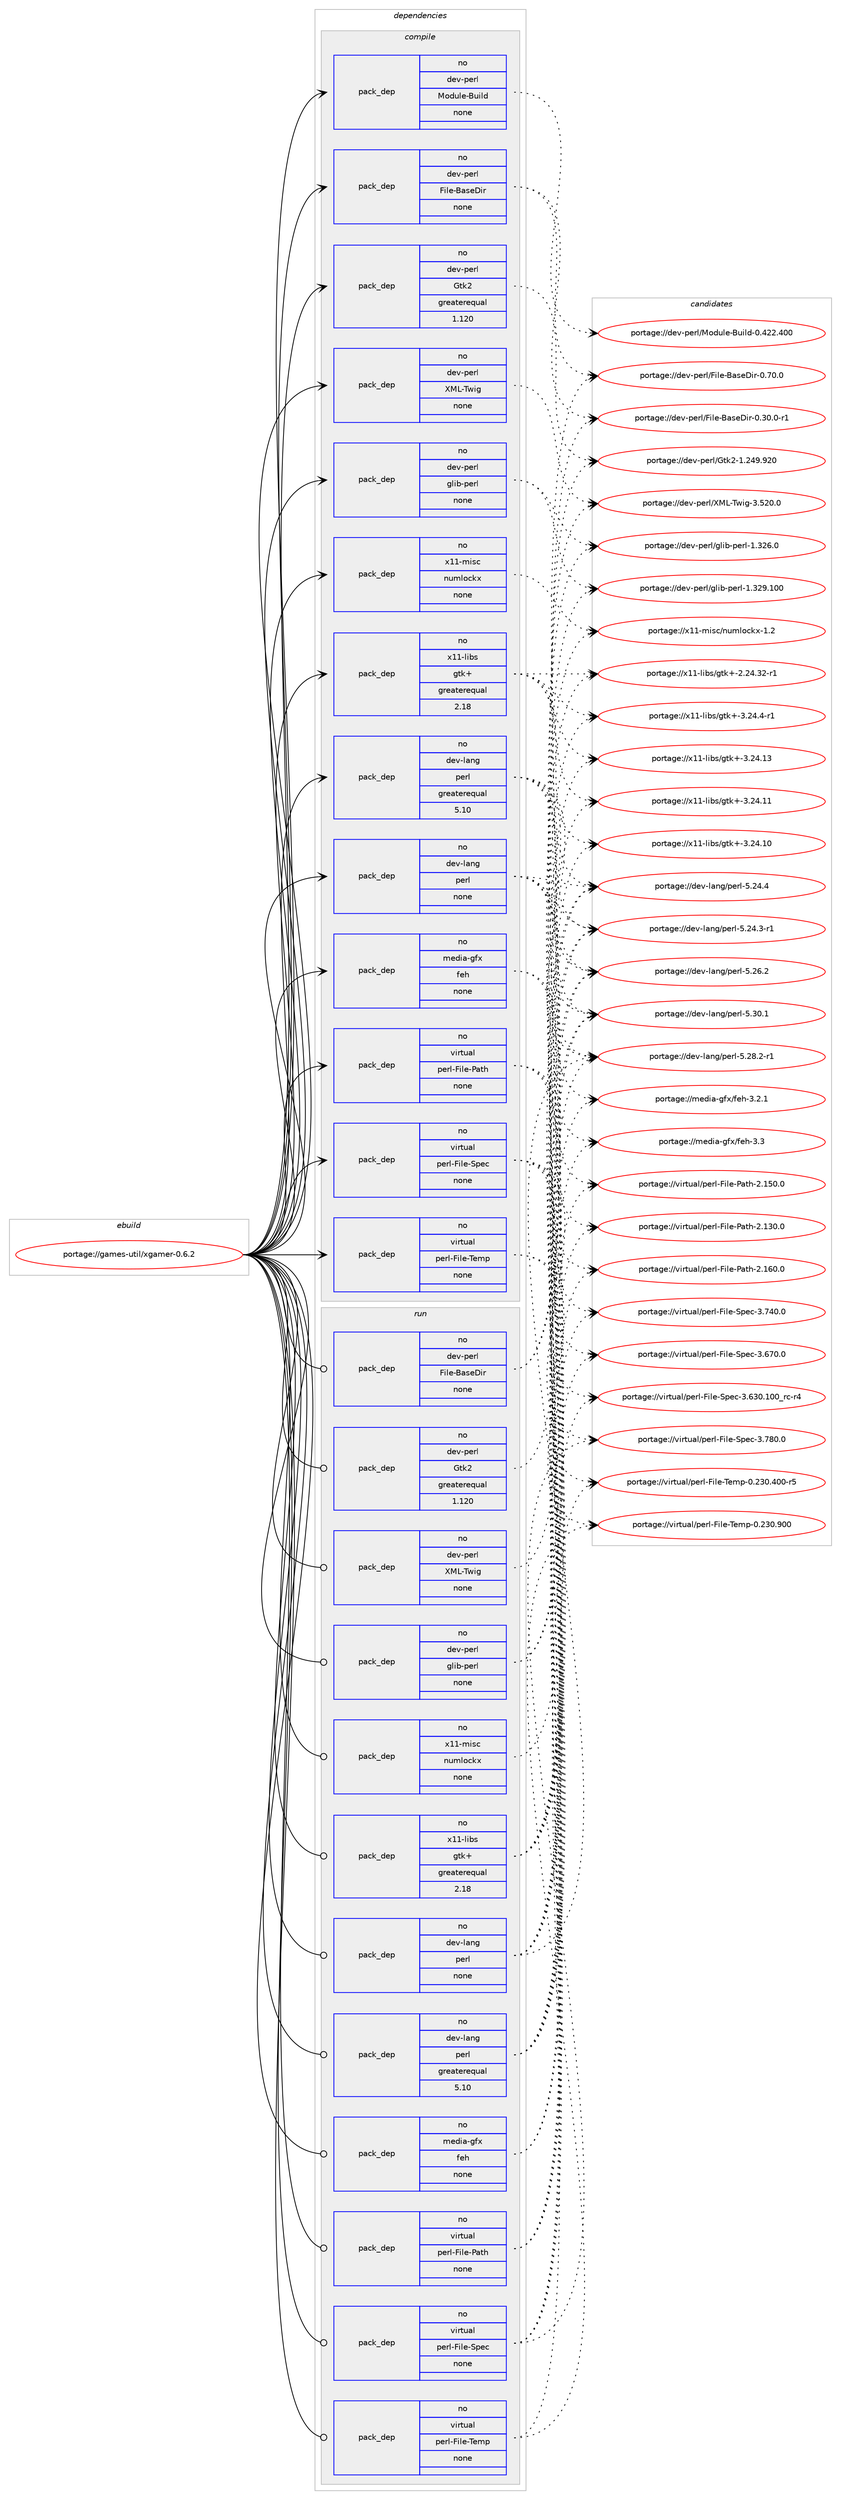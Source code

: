 digraph prolog {

# *************
# Graph options
# *************

newrank=true;
concentrate=true;
compound=true;
graph [rankdir=LR,fontname=Helvetica,fontsize=10,ranksep=1.5];#, ranksep=2.5, nodesep=0.2];
edge  [arrowhead=vee];
node  [fontname=Helvetica,fontsize=10];

# **********
# The ebuild
# **********

subgraph cluster_leftcol {
color=gray;
rank=same;
label=<<i>ebuild</i>>;
id [label="portage://games-util/xgamer-0.6.2", color=red, width=4, href="../games-util/xgamer-0.6.2.svg"];
}

# ****************
# The dependencies
# ****************

subgraph cluster_midcol {
color=gray;
label=<<i>dependencies</i>>;
subgraph cluster_compile {
fillcolor="#eeeeee";
style=filled;
label=<<i>compile</i>>;
subgraph pack216517 {
dependency279228 [label=<<TABLE BORDER="0" CELLBORDER="1" CELLSPACING="0" CELLPADDING="4" WIDTH="220"><TR><TD ROWSPAN="6" CELLPADDING="30">pack_dep</TD></TR><TR><TD WIDTH="110">no</TD></TR><TR><TD>dev-lang</TD></TR><TR><TD>perl</TD></TR><TR><TD>greaterequal</TD></TR><TR><TD>5.10</TD></TR></TABLE>>, shape=none, color=blue];
}
id:e -> dependency279228:w [weight=20,style="solid",arrowhead="vee"];
subgraph pack216518 {
dependency279229 [label=<<TABLE BORDER="0" CELLBORDER="1" CELLSPACING="0" CELLPADDING="4" WIDTH="220"><TR><TD ROWSPAN="6" CELLPADDING="30">pack_dep</TD></TR><TR><TD WIDTH="110">no</TD></TR><TR><TD>dev-lang</TD></TR><TR><TD>perl</TD></TR><TR><TD>none</TD></TR><TR><TD></TD></TR></TABLE>>, shape=none, color=blue];
}
id:e -> dependency279229:w [weight=20,style="solid",arrowhead="vee"];
subgraph pack216519 {
dependency279230 [label=<<TABLE BORDER="0" CELLBORDER="1" CELLSPACING="0" CELLPADDING="4" WIDTH="220"><TR><TD ROWSPAN="6" CELLPADDING="30">pack_dep</TD></TR><TR><TD WIDTH="110">no</TD></TR><TR><TD>dev-perl</TD></TR><TR><TD>File-BaseDir</TD></TR><TR><TD>none</TD></TR><TR><TD></TD></TR></TABLE>>, shape=none, color=blue];
}
id:e -> dependency279230:w [weight=20,style="solid",arrowhead="vee"];
subgraph pack216520 {
dependency279231 [label=<<TABLE BORDER="0" CELLBORDER="1" CELLSPACING="0" CELLPADDING="4" WIDTH="220"><TR><TD ROWSPAN="6" CELLPADDING="30">pack_dep</TD></TR><TR><TD WIDTH="110">no</TD></TR><TR><TD>dev-perl</TD></TR><TR><TD>Gtk2</TD></TR><TR><TD>greaterequal</TD></TR><TR><TD>1.120</TD></TR></TABLE>>, shape=none, color=blue];
}
id:e -> dependency279231:w [weight=20,style="solid",arrowhead="vee"];
subgraph pack216521 {
dependency279232 [label=<<TABLE BORDER="0" CELLBORDER="1" CELLSPACING="0" CELLPADDING="4" WIDTH="220"><TR><TD ROWSPAN="6" CELLPADDING="30">pack_dep</TD></TR><TR><TD WIDTH="110">no</TD></TR><TR><TD>dev-perl</TD></TR><TR><TD>Module-Build</TD></TR><TR><TD>none</TD></TR><TR><TD></TD></TR></TABLE>>, shape=none, color=blue];
}
id:e -> dependency279232:w [weight=20,style="solid",arrowhead="vee"];
subgraph pack216522 {
dependency279233 [label=<<TABLE BORDER="0" CELLBORDER="1" CELLSPACING="0" CELLPADDING="4" WIDTH="220"><TR><TD ROWSPAN="6" CELLPADDING="30">pack_dep</TD></TR><TR><TD WIDTH="110">no</TD></TR><TR><TD>dev-perl</TD></TR><TR><TD>XML-Twig</TD></TR><TR><TD>none</TD></TR><TR><TD></TD></TR></TABLE>>, shape=none, color=blue];
}
id:e -> dependency279233:w [weight=20,style="solid",arrowhead="vee"];
subgraph pack216523 {
dependency279234 [label=<<TABLE BORDER="0" CELLBORDER="1" CELLSPACING="0" CELLPADDING="4" WIDTH="220"><TR><TD ROWSPAN="6" CELLPADDING="30">pack_dep</TD></TR><TR><TD WIDTH="110">no</TD></TR><TR><TD>dev-perl</TD></TR><TR><TD>glib-perl</TD></TR><TR><TD>none</TD></TR><TR><TD></TD></TR></TABLE>>, shape=none, color=blue];
}
id:e -> dependency279234:w [weight=20,style="solid",arrowhead="vee"];
subgraph pack216524 {
dependency279235 [label=<<TABLE BORDER="0" CELLBORDER="1" CELLSPACING="0" CELLPADDING="4" WIDTH="220"><TR><TD ROWSPAN="6" CELLPADDING="30">pack_dep</TD></TR><TR><TD WIDTH="110">no</TD></TR><TR><TD>media-gfx</TD></TR><TR><TD>feh</TD></TR><TR><TD>none</TD></TR><TR><TD></TD></TR></TABLE>>, shape=none, color=blue];
}
id:e -> dependency279235:w [weight=20,style="solid",arrowhead="vee"];
subgraph pack216525 {
dependency279236 [label=<<TABLE BORDER="0" CELLBORDER="1" CELLSPACING="0" CELLPADDING="4" WIDTH="220"><TR><TD ROWSPAN="6" CELLPADDING="30">pack_dep</TD></TR><TR><TD WIDTH="110">no</TD></TR><TR><TD>virtual</TD></TR><TR><TD>perl-File-Path</TD></TR><TR><TD>none</TD></TR><TR><TD></TD></TR></TABLE>>, shape=none, color=blue];
}
id:e -> dependency279236:w [weight=20,style="solid",arrowhead="vee"];
subgraph pack216526 {
dependency279237 [label=<<TABLE BORDER="0" CELLBORDER="1" CELLSPACING="0" CELLPADDING="4" WIDTH="220"><TR><TD ROWSPAN="6" CELLPADDING="30">pack_dep</TD></TR><TR><TD WIDTH="110">no</TD></TR><TR><TD>virtual</TD></TR><TR><TD>perl-File-Spec</TD></TR><TR><TD>none</TD></TR><TR><TD></TD></TR></TABLE>>, shape=none, color=blue];
}
id:e -> dependency279237:w [weight=20,style="solid",arrowhead="vee"];
subgraph pack216527 {
dependency279238 [label=<<TABLE BORDER="0" CELLBORDER="1" CELLSPACING="0" CELLPADDING="4" WIDTH="220"><TR><TD ROWSPAN="6" CELLPADDING="30">pack_dep</TD></TR><TR><TD WIDTH="110">no</TD></TR><TR><TD>virtual</TD></TR><TR><TD>perl-File-Temp</TD></TR><TR><TD>none</TD></TR><TR><TD></TD></TR></TABLE>>, shape=none, color=blue];
}
id:e -> dependency279238:w [weight=20,style="solid",arrowhead="vee"];
subgraph pack216528 {
dependency279239 [label=<<TABLE BORDER="0" CELLBORDER="1" CELLSPACING="0" CELLPADDING="4" WIDTH="220"><TR><TD ROWSPAN="6" CELLPADDING="30">pack_dep</TD></TR><TR><TD WIDTH="110">no</TD></TR><TR><TD>x11-libs</TD></TR><TR><TD>gtk+</TD></TR><TR><TD>greaterequal</TD></TR><TR><TD>2.18</TD></TR></TABLE>>, shape=none, color=blue];
}
id:e -> dependency279239:w [weight=20,style="solid",arrowhead="vee"];
subgraph pack216529 {
dependency279240 [label=<<TABLE BORDER="0" CELLBORDER="1" CELLSPACING="0" CELLPADDING="4" WIDTH="220"><TR><TD ROWSPAN="6" CELLPADDING="30">pack_dep</TD></TR><TR><TD WIDTH="110">no</TD></TR><TR><TD>x11-misc</TD></TR><TR><TD>numlockx</TD></TR><TR><TD>none</TD></TR><TR><TD></TD></TR></TABLE>>, shape=none, color=blue];
}
id:e -> dependency279240:w [weight=20,style="solid",arrowhead="vee"];
}
subgraph cluster_compileandrun {
fillcolor="#eeeeee";
style=filled;
label=<<i>compile and run</i>>;
}
subgraph cluster_run {
fillcolor="#eeeeee";
style=filled;
label=<<i>run</i>>;
subgraph pack216530 {
dependency279241 [label=<<TABLE BORDER="0" CELLBORDER="1" CELLSPACING="0" CELLPADDING="4" WIDTH="220"><TR><TD ROWSPAN="6" CELLPADDING="30">pack_dep</TD></TR><TR><TD WIDTH="110">no</TD></TR><TR><TD>dev-lang</TD></TR><TR><TD>perl</TD></TR><TR><TD>greaterequal</TD></TR><TR><TD>5.10</TD></TR></TABLE>>, shape=none, color=blue];
}
id:e -> dependency279241:w [weight=20,style="solid",arrowhead="odot"];
subgraph pack216531 {
dependency279242 [label=<<TABLE BORDER="0" CELLBORDER="1" CELLSPACING="0" CELLPADDING="4" WIDTH="220"><TR><TD ROWSPAN="6" CELLPADDING="30">pack_dep</TD></TR><TR><TD WIDTH="110">no</TD></TR><TR><TD>dev-lang</TD></TR><TR><TD>perl</TD></TR><TR><TD>none</TD></TR><TR><TD></TD></TR></TABLE>>, shape=none, color=blue];
}
id:e -> dependency279242:w [weight=20,style="solid",arrowhead="odot"];
subgraph pack216532 {
dependency279243 [label=<<TABLE BORDER="0" CELLBORDER="1" CELLSPACING="0" CELLPADDING="4" WIDTH="220"><TR><TD ROWSPAN="6" CELLPADDING="30">pack_dep</TD></TR><TR><TD WIDTH="110">no</TD></TR><TR><TD>dev-perl</TD></TR><TR><TD>File-BaseDir</TD></TR><TR><TD>none</TD></TR><TR><TD></TD></TR></TABLE>>, shape=none, color=blue];
}
id:e -> dependency279243:w [weight=20,style="solid",arrowhead="odot"];
subgraph pack216533 {
dependency279244 [label=<<TABLE BORDER="0" CELLBORDER="1" CELLSPACING="0" CELLPADDING="4" WIDTH="220"><TR><TD ROWSPAN="6" CELLPADDING="30">pack_dep</TD></TR><TR><TD WIDTH="110">no</TD></TR><TR><TD>dev-perl</TD></TR><TR><TD>Gtk2</TD></TR><TR><TD>greaterequal</TD></TR><TR><TD>1.120</TD></TR></TABLE>>, shape=none, color=blue];
}
id:e -> dependency279244:w [weight=20,style="solid",arrowhead="odot"];
subgraph pack216534 {
dependency279245 [label=<<TABLE BORDER="0" CELLBORDER="1" CELLSPACING="0" CELLPADDING="4" WIDTH="220"><TR><TD ROWSPAN="6" CELLPADDING="30">pack_dep</TD></TR><TR><TD WIDTH="110">no</TD></TR><TR><TD>dev-perl</TD></TR><TR><TD>XML-Twig</TD></TR><TR><TD>none</TD></TR><TR><TD></TD></TR></TABLE>>, shape=none, color=blue];
}
id:e -> dependency279245:w [weight=20,style="solid",arrowhead="odot"];
subgraph pack216535 {
dependency279246 [label=<<TABLE BORDER="0" CELLBORDER="1" CELLSPACING="0" CELLPADDING="4" WIDTH="220"><TR><TD ROWSPAN="6" CELLPADDING="30">pack_dep</TD></TR><TR><TD WIDTH="110">no</TD></TR><TR><TD>dev-perl</TD></TR><TR><TD>glib-perl</TD></TR><TR><TD>none</TD></TR><TR><TD></TD></TR></TABLE>>, shape=none, color=blue];
}
id:e -> dependency279246:w [weight=20,style="solid",arrowhead="odot"];
subgraph pack216536 {
dependency279247 [label=<<TABLE BORDER="0" CELLBORDER="1" CELLSPACING="0" CELLPADDING="4" WIDTH="220"><TR><TD ROWSPAN="6" CELLPADDING="30">pack_dep</TD></TR><TR><TD WIDTH="110">no</TD></TR><TR><TD>media-gfx</TD></TR><TR><TD>feh</TD></TR><TR><TD>none</TD></TR><TR><TD></TD></TR></TABLE>>, shape=none, color=blue];
}
id:e -> dependency279247:w [weight=20,style="solid",arrowhead="odot"];
subgraph pack216537 {
dependency279248 [label=<<TABLE BORDER="0" CELLBORDER="1" CELLSPACING="0" CELLPADDING="4" WIDTH="220"><TR><TD ROWSPAN="6" CELLPADDING="30">pack_dep</TD></TR><TR><TD WIDTH="110">no</TD></TR><TR><TD>virtual</TD></TR><TR><TD>perl-File-Path</TD></TR><TR><TD>none</TD></TR><TR><TD></TD></TR></TABLE>>, shape=none, color=blue];
}
id:e -> dependency279248:w [weight=20,style="solid",arrowhead="odot"];
subgraph pack216538 {
dependency279249 [label=<<TABLE BORDER="0" CELLBORDER="1" CELLSPACING="0" CELLPADDING="4" WIDTH="220"><TR><TD ROWSPAN="6" CELLPADDING="30">pack_dep</TD></TR><TR><TD WIDTH="110">no</TD></TR><TR><TD>virtual</TD></TR><TR><TD>perl-File-Spec</TD></TR><TR><TD>none</TD></TR><TR><TD></TD></TR></TABLE>>, shape=none, color=blue];
}
id:e -> dependency279249:w [weight=20,style="solid",arrowhead="odot"];
subgraph pack216539 {
dependency279250 [label=<<TABLE BORDER="0" CELLBORDER="1" CELLSPACING="0" CELLPADDING="4" WIDTH="220"><TR><TD ROWSPAN="6" CELLPADDING="30">pack_dep</TD></TR><TR><TD WIDTH="110">no</TD></TR><TR><TD>virtual</TD></TR><TR><TD>perl-File-Temp</TD></TR><TR><TD>none</TD></TR><TR><TD></TD></TR></TABLE>>, shape=none, color=blue];
}
id:e -> dependency279250:w [weight=20,style="solid",arrowhead="odot"];
subgraph pack216540 {
dependency279251 [label=<<TABLE BORDER="0" CELLBORDER="1" CELLSPACING="0" CELLPADDING="4" WIDTH="220"><TR><TD ROWSPAN="6" CELLPADDING="30">pack_dep</TD></TR><TR><TD WIDTH="110">no</TD></TR><TR><TD>x11-libs</TD></TR><TR><TD>gtk+</TD></TR><TR><TD>greaterequal</TD></TR><TR><TD>2.18</TD></TR></TABLE>>, shape=none, color=blue];
}
id:e -> dependency279251:w [weight=20,style="solid",arrowhead="odot"];
subgraph pack216541 {
dependency279252 [label=<<TABLE BORDER="0" CELLBORDER="1" CELLSPACING="0" CELLPADDING="4" WIDTH="220"><TR><TD ROWSPAN="6" CELLPADDING="30">pack_dep</TD></TR><TR><TD WIDTH="110">no</TD></TR><TR><TD>x11-misc</TD></TR><TR><TD>numlockx</TD></TR><TR><TD>none</TD></TR><TR><TD></TD></TR></TABLE>>, shape=none, color=blue];
}
id:e -> dependency279252:w [weight=20,style="solid",arrowhead="odot"];
}
}

# **************
# The candidates
# **************

subgraph cluster_choices {
rank=same;
color=gray;
label=<<i>candidates</i>>;

subgraph choice216517 {
color=black;
nodesep=1;
choice10010111845108971101034711210111410845534651484649 [label="portage://dev-lang/perl-5.30.1", color=red, width=4,href="../dev-lang/perl-5.30.1.svg"];
choice100101118451089711010347112101114108455346505646504511449 [label="portage://dev-lang/perl-5.28.2-r1", color=red, width=4,href="../dev-lang/perl-5.28.2-r1.svg"];
choice10010111845108971101034711210111410845534650544650 [label="portage://dev-lang/perl-5.26.2", color=red, width=4,href="../dev-lang/perl-5.26.2.svg"];
choice10010111845108971101034711210111410845534650524652 [label="portage://dev-lang/perl-5.24.4", color=red, width=4,href="../dev-lang/perl-5.24.4.svg"];
choice100101118451089711010347112101114108455346505246514511449 [label="portage://dev-lang/perl-5.24.3-r1", color=red, width=4,href="../dev-lang/perl-5.24.3-r1.svg"];
dependency279228:e -> choice10010111845108971101034711210111410845534651484649:w [style=dotted,weight="100"];
dependency279228:e -> choice100101118451089711010347112101114108455346505646504511449:w [style=dotted,weight="100"];
dependency279228:e -> choice10010111845108971101034711210111410845534650544650:w [style=dotted,weight="100"];
dependency279228:e -> choice10010111845108971101034711210111410845534650524652:w [style=dotted,weight="100"];
dependency279228:e -> choice100101118451089711010347112101114108455346505246514511449:w [style=dotted,weight="100"];
}
subgraph choice216518 {
color=black;
nodesep=1;
choice10010111845108971101034711210111410845534651484649 [label="portage://dev-lang/perl-5.30.1", color=red, width=4,href="../dev-lang/perl-5.30.1.svg"];
choice100101118451089711010347112101114108455346505646504511449 [label="portage://dev-lang/perl-5.28.2-r1", color=red, width=4,href="../dev-lang/perl-5.28.2-r1.svg"];
choice10010111845108971101034711210111410845534650544650 [label="portage://dev-lang/perl-5.26.2", color=red, width=4,href="../dev-lang/perl-5.26.2.svg"];
choice10010111845108971101034711210111410845534650524652 [label="portage://dev-lang/perl-5.24.4", color=red, width=4,href="../dev-lang/perl-5.24.4.svg"];
choice100101118451089711010347112101114108455346505246514511449 [label="portage://dev-lang/perl-5.24.3-r1", color=red, width=4,href="../dev-lang/perl-5.24.3-r1.svg"];
dependency279229:e -> choice10010111845108971101034711210111410845534651484649:w [style=dotted,weight="100"];
dependency279229:e -> choice100101118451089711010347112101114108455346505646504511449:w [style=dotted,weight="100"];
dependency279229:e -> choice10010111845108971101034711210111410845534650544650:w [style=dotted,weight="100"];
dependency279229:e -> choice10010111845108971101034711210111410845534650524652:w [style=dotted,weight="100"];
dependency279229:e -> choice100101118451089711010347112101114108455346505246514511449:w [style=dotted,weight="100"];
}
subgraph choice216519 {
color=black;
nodesep=1;
choice1001011184511210111410847701051081014566971151016810511445484655484648 [label="portage://dev-perl/File-BaseDir-0.70.0", color=red, width=4,href="../dev-perl/File-BaseDir-0.70.0.svg"];
choice10010111845112101114108477010510810145669711510168105114454846514846484511449 [label="portage://dev-perl/File-BaseDir-0.30.0-r1", color=red, width=4,href="../dev-perl/File-BaseDir-0.30.0-r1.svg"];
dependency279230:e -> choice1001011184511210111410847701051081014566971151016810511445484655484648:w [style=dotted,weight="100"];
dependency279230:e -> choice10010111845112101114108477010510810145669711510168105114454846514846484511449:w [style=dotted,weight="100"];
}
subgraph choice216520 {
color=black;
nodesep=1;
choice1001011184511210111410847711161075045494650525746575048 [label="portage://dev-perl/Gtk2-1.249.920", color=red, width=4,href="../dev-perl/Gtk2-1.249.920.svg"];
dependency279231:e -> choice1001011184511210111410847711161075045494650525746575048:w [style=dotted,weight="100"];
}
subgraph choice216521 {
color=black;
nodesep=1;
choice100101118451121011141084777111100117108101456611710510810045484652505046524848 [label="portage://dev-perl/Module-Build-0.422.400", color=red, width=4,href="../dev-perl/Module-Build-0.422.400.svg"];
dependency279232:e -> choice100101118451121011141084777111100117108101456611710510810045484652505046524848:w [style=dotted,weight="100"];
}
subgraph choice216522 {
color=black;
nodesep=1;
choice100101118451121011141084788777645841191051034551465350484648 [label="portage://dev-perl/XML-Twig-3.520.0", color=red, width=4,href="../dev-perl/XML-Twig-3.520.0.svg"];
dependency279233:e -> choice100101118451121011141084788777645841191051034551465350484648:w [style=dotted,weight="100"];
}
subgraph choice216523 {
color=black;
nodesep=1;
choice1001011184511210111410847103108105984511210111410845494651505746494848 [label="portage://dev-perl/glib-perl-1.329.100", color=red, width=4,href="../dev-perl/glib-perl-1.329.100.svg"];
choice100101118451121011141084710310810598451121011141084549465150544648 [label="portage://dev-perl/glib-perl-1.326.0", color=red, width=4,href="../dev-perl/glib-perl-1.326.0.svg"];
dependency279234:e -> choice1001011184511210111410847103108105984511210111410845494651505746494848:w [style=dotted,weight="100"];
dependency279234:e -> choice100101118451121011141084710310810598451121011141084549465150544648:w [style=dotted,weight="100"];
}
subgraph choice216524 {
color=black;
nodesep=1;
choice10910110010597451031021204710210110445514651 [label="portage://media-gfx/feh-3.3", color=red, width=4,href="../media-gfx/feh-3.3.svg"];
choice109101100105974510310212047102101104455146504649 [label="portage://media-gfx/feh-3.2.1", color=red, width=4,href="../media-gfx/feh-3.2.1.svg"];
dependency279235:e -> choice10910110010597451031021204710210110445514651:w [style=dotted,weight="100"];
dependency279235:e -> choice109101100105974510310212047102101104455146504649:w [style=dotted,weight="100"];
}
subgraph choice216525 {
color=black;
nodesep=1;
choice118105114116117971084711210111410845701051081014580971161044550464954484648 [label="portage://virtual/perl-File-Path-2.160.0", color=red, width=4,href="../virtual/perl-File-Path-2.160.0.svg"];
choice118105114116117971084711210111410845701051081014580971161044550464953484648 [label="portage://virtual/perl-File-Path-2.150.0", color=red, width=4,href="../virtual/perl-File-Path-2.150.0.svg"];
choice118105114116117971084711210111410845701051081014580971161044550464951484648 [label="portage://virtual/perl-File-Path-2.130.0", color=red, width=4,href="../virtual/perl-File-Path-2.130.0.svg"];
dependency279236:e -> choice118105114116117971084711210111410845701051081014580971161044550464954484648:w [style=dotted,weight="100"];
dependency279236:e -> choice118105114116117971084711210111410845701051081014580971161044550464953484648:w [style=dotted,weight="100"];
dependency279236:e -> choice118105114116117971084711210111410845701051081014580971161044550464951484648:w [style=dotted,weight="100"];
}
subgraph choice216526 {
color=black;
nodesep=1;
choice118105114116117971084711210111410845701051081014583112101994551465556484648 [label="portage://virtual/perl-File-Spec-3.780.0", color=red, width=4,href="../virtual/perl-File-Spec-3.780.0.svg"];
choice118105114116117971084711210111410845701051081014583112101994551465552484648 [label="portage://virtual/perl-File-Spec-3.740.0", color=red, width=4,href="../virtual/perl-File-Spec-3.740.0.svg"];
choice118105114116117971084711210111410845701051081014583112101994551465455484648 [label="portage://virtual/perl-File-Spec-3.670.0", color=red, width=4,href="../virtual/perl-File-Spec-3.670.0.svg"];
choice118105114116117971084711210111410845701051081014583112101994551465451484649484895114994511452 [label="portage://virtual/perl-File-Spec-3.630.100_rc-r4", color=red, width=4,href="../virtual/perl-File-Spec-3.630.100_rc-r4.svg"];
dependency279237:e -> choice118105114116117971084711210111410845701051081014583112101994551465556484648:w [style=dotted,weight="100"];
dependency279237:e -> choice118105114116117971084711210111410845701051081014583112101994551465552484648:w [style=dotted,weight="100"];
dependency279237:e -> choice118105114116117971084711210111410845701051081014583112101994551465455484648:w [style=dotted,weight="100"];
dependency279237:e -> choice118105114116117971084711210111410845701051081014583112101994551465451484649484895114994511452:w [style=dotted,weight="100"];
}
subgraph choice216527 {
color=black;
nodesep=1;
choice11810511411611797108471121011141084570105108101458410110911245484650514846574848 [label="portage://virtual/perl-File-Temp-0.230.900", color=red, width=4,href="../virtual/perl-File-Temp-0.230.900.svg"];
choice118105114116117971084711210111410845701051081014584101109112454846505148465248484511453 [label="portage://virtual/perl-File-Temp-0.230.400-r5", color=red, width=4,href="../virtual/perl-File-Temp-0.230.400-r5.svg"];
dependency279238:e -> choice11810511411611797108471121011141084570105108101458410110911245484650514846574848:w [style=dotted,weight="100"];
dependency279238:e -> choice118105114116117971084711210111410845701051081014584101109112454846505148465248484511453:w [style=dotted,weight="100"];
}
subgraph choice216528 {
color=black;
nodesep=1;
choice120494945108105981154710311610743455146505246524511449 [label="portage://x11-libs/gtk+-3.24.4-r1", color=red, width=4,href="../x11-libs/gtk+-3.24.4-r1.svg"];
choice1204949451081059811547103116107434551465052464951 [label="portage://x11-libs/gtk+-3.24.13", color=red, width=4,href="../x11-libs/gtk+-3.24.13.svg"];
choice1204949451081059811547103116107434551465052464949 [label="portage://x11-libs/gtk+-3.24.11", color=red, width=4,href="../x11-libs/gtk+-3.24.11.svg"];
choice1204949451081059811547103116107434551465052464948 [label="portage://x11-libs/gtk+-3.24.10", color=red, width=4,href="../x11-libs/gtk+-3.24.10.svg"];
choice12049494510810598115471031161074345504650524651504511449 [label="portage://x11-libs/gtk+-2.24.32-r1", color=red, width=4,href="../x11-libs/gtk+-2.24.32-r1.svg"];
dependency279239:e -> choice120494945108105981154710311610743455146505246524511449:w [style=dotted,weight="100"];
dependency279239:e -> choice1204949451081059811547103116107434551465052464951:w [style=dotted,weight="100"];
dependency279239:e -> choice1204949451081059811547103116107434551465052464949:w [style=dotted,weight="100"];
dependency279239:e -> choice1204949451081059811547103116107434551465052464948:w [style=dotted,weight="100"];
dependency279239:e -> choice12049494510810598115471031161074345504650524651504511449:w [style=dotted,weight="100"];
}
subgraph choice216529 {
color=black;
nodesep=1;
choice12049494510910511599471101171091081119910712045494650 [label="portage://x11-misc/numlockx-1.2", color=red, width=4,href="../x11-misc/numlockx-1.2.svg"];
dependency279240:e -> choice12049494510910511599471101171091081119910712045494650:w [style=dotted,weight="100"];
}
subgraph choice216530 {
color=black;
nodesep=1;
choice10010111845108971101034711210111410845534651484649 [label="portage://dev-lang/perl-5.30.1", color=red, width=4,href="../dev-lang/perl-5.30.1.svg"];
choice100101118451089711010347112101114108455346505646504511449 [label="portage://dev-lang/perl-5.28.2-r1", color=red, width=4,href="../dev-lang/perl-5.28.2-r1.svg"];
choice10010111845108971101034711210111410845534650544650 [label="portage://dev-lang/perl-5.26.2", color=red, width=4,href="../dev-lang/perl-5.26.2.svg"];
choice10010111845108971101034711210111410845534650524652 [label="portage://dev-lang/perl-5.24.4", color=red, width=4,href="../dev-lang/perl-5.24.4.svg"];
choice100101118451089711010347112101114108455346505246514511449 [label="portage://dev-lang/perl-5.24.3-r1", color=red, width=4,href="../dev-lang/perl-5.24.3-r1.svg"];
dependency279241:e -> choice10010111845108971101034711210111410845534651484649:w [style=dotted,weight="100"];
dependency279241:e -> choice100101118451089711010347112101114108455346505646504511449:w [style=dotted,weight="100"];
dependency279241:e -> choice10010111845108971101034711210111410845534650544650:w [style=dotted,weight="100"];
dependency279241:e -> choice10010111845108971101034711210111410845534650524652:w [style=dotted,weight="100"];
dependency279241:e -> choice100101118451089711010347112101114108455346505246514511449:w [style=dotted,weight="100"];
}
subgraph choice216531 {
color=black;
nodesep=1;
choice10010111845108971101034711210111410845534651484649 [label="portage://dev-lang/perl-5.30.1", color=red, width=4,href="../dev-lang/perl-5.30.1.svg"];
choice100101118451089711010347112101114108455346505646504511449 [label="portage://dev-lang/perl-5.28.2-r1", color=red, width=4,href="../dev-lang/perl-5.28.2-r1.svg"];
choice10010111845108971101034711210111410845534650544650 [label="portage://dev-lang/perl-5.26.2", color=red, width=4,href="../dev-lang/perl-5.26.2.svg"];
choice10010111845108971101034711210111410845534650524652 [label="portage://dev-lang/perl-5.24.4", color=red, width=4,href="../dev-lang/perl-5.24.4.svg"];
choice100101118451089711010347112101114108455346505246514511449 [label="portage://dev-lang/perl-5.24.3-r1", color=red, width=4,href="../dev-lang/perl-5.24.3-r1.svg"];
dependency279242:e -> choice10010111845108971101034711210111410845534651484649:w [style=dotted,weight="100"];
dependency279242:e -> choice100101118451089711010347112101114108455346505646504511449:w [style=dotted,weight="100"];
dependency279242:e -> choice10010111845108971101034711210111410845534650544650:w [style=dotted,weight="100"];
dependency279242:e -> choice10010111845108971101034711210111410845534650524652:w [style=dotted,weight="100"];
dependency279242:e -> choice100101118451089711010347112101114108455346505246514511449:w [style=dotted,weight="100"];
}
subgraph choice216532 {
color=black;
nodesep=1;
choice1001011184511210111410847701051081014566971151016810511445484655484648 [label="portage://dev-perl/File-BaseDir-0.70.0", color=red, width=4,href="../dev-perl/File-BaseDir-0.70.0.svg"];
choice10010111845112101114108477010510810145669711510168105114454846514846484511449 [label="portage://dev-perl/File-BaseDir-0.30.0-r1", color=red, width=4,href="../dev-perl/File-BaseDir-0.30.0-r1.svg"];
dependency279243:e -> choice1001011184511210111410847701051081014566971151016810511445484655484648:w [style=dotted,weight="100"];
dependency279243:e -> choice10010111845112101114108477010510810145669711510168105114454846514846484511449:w [style=dotted,weight="100"];
}
subgraph choice216533 {
color=black;
nodesep=1;
choice1001011184511210111410847711161075045494650525746575048 [label="portage://dev-perl/Gtk2-1.249.920", color=red, width=4,href="../dev-perl/Gtk2-1.249.920.svg"];
dependency279244:e -> choice1001011184511210111410847711161075045494650525746575048:w [style=dotted,weight="100"];
}
subgraph choice216534 {
color=black;
nodesep=1;
choice100101118451121011141084788777645841191051034551465350484648 [label="portage://dev-perl/XML-Twig-3.520.0", color=red, width=4,href="../dev-perl/XML-Twig-3.520.0.svg"];
dependency279245:e -> choice100101118451121011141084788777645841191051034551465350484648:w [style=dotted,weight="100"];
}
subgraph choice216535 {
color=black;
nodesep=1;
choice1001011184511210111410847103108105984511210111410845494651505746494848 [label="portage://dev-perl/glib-perl-1.329.100", color=red, width=4,href="../dev-perl/glib-perl-1.329.100.svg"];
choice100101118451121011141084710310810598451121011141084549465150544648 [label="portage://dev-perl/glib-perl-1.326.0", color=red, width=4,href="../dev-perl/glib-perl-1.326.0.svg"];
dependency279246:e -> choice1001011184511210111410847103108105984511210111410845494651505746494848:w [style=dotted,weight="100"];
dependency279246:e -> choice100101118451121011141084710310810598451121011141084549465150544648:w [style=dotted,weight="100"];
}
subgraph choice216536 {
color=black;
nodesep=1;
choice10910110010597451031021204710210110445514651 [label="portage://media-gfx/feh-3.3", color=red, width=4,href="../media-gfx/feh-3.3.svg"];
choice109101100105974510310212047102101104455146504649 [label="portage://media-gfx/feh-3.2.1", color=red, width=4,href="../media-gfx/feh-3.2.1.svg"];
dependency279247:e -> choice10910110010597451031021204710210110445514651:w [style=dotted,weight="100"];
dependency279247:e -> choice109101100105974510310212047102101104455146504649:w [style=dotted,weight="100"];
}
subgraph choice216537 {
color=black;
nodesep=1;
choice118105114116117971084711210111410845701051081014580971161044550464954484648 [label="portage://virtual/perl-File-Path-2.160.0", color=red, width=4,href="../virtual/perl-File-Path-2.160.0.svg"];
choice118105114116117971084711210111410845701051081014580971161044550464953484648 [label="portage://virtual/perl-File-Path-2.150.0", color=red, width=4,href="../virtual/perl-File-Path-2.150.0.svg"];
choice118105114116117971084711210111410845701051081014580971161044550464951484648 [label="portage://virtual/perl-File-Path-2.130.0", color=red, width=4,href="../virtual/perl-File-Path-2.130.0.svg"];
dependency279248:e -> choice118105114116117971084711210111410845701051081014580971161044550464954484648:w [style=dotted,weight="100"];
dependency279248:e -> choice118105114116117971084711210111410845701051081014580971161044550464953484648:w [style=dotted,weight="100"];
dependency279248:e -> choice118105114116117971084711210111410845701051081014580971161044550464951484648:w [style=dotted,weight="100"];
}
subgraph choice216538 {
color=black;
nodesep=1;
choice118105114116117971084711210111410845701051081014583112101994551465556484648 [label="portage://virtual/perl-File-Spec-3.780.0", color=red, width=4,href="../virtual/perl-File-Spec-3.780.0.svg"];
choice118105114116117971084711210111410845701051081014583112101994551465552484648 [label="portage://virtual/perl-File-Spec-3.740.0", color=red, width=4,href="../virtual/perl-File-Spec-3.740.0.svg"];
choice118105114116117971084711210111410845701051081014583112101994551465455484648 [label="portage://virtual/perl-File-Spec-3.670.0", color=red, width=4,href="../virtual/perl-File-Spec-3.670.0.svg"];
choice118105114116117971084711210111410845701051081014583112101994551465451484649484895114994511452 [label="portage://virtual/perl-File-Spec-3.630.100_rc-r4", color=red, width=4,href="../virtual/perl-File-Spec-3.630.100_rc-r4.svg"];
dependency279249:e -> choice118105114116117971084711210111410845701051081014583112101994551465556484648:w [style=dotted,weight="100"];
dependency279249:e -> choice118105114116117971084711210111410845701051081014583112101994551465552484648:w [style=dotted,weight="100"];
dependency279249:e -> choice118105114116117971084711210111410845701051081014583112101994551465455484648:w [style=dotted,weight="100"];
dependency279249:e -> choice118105114116117971084711210111410845701051081014583112101994551465451484649484895114994511452:w [style=dotted,weight="100"];
}
subgraph choice216539 {
color=black;
nodesep=1;
choice11810511411611797108471121011141084570105108101458410110911245484650514846574848 [label="portage://virtual/perl-File-Temp-0.230.900", color=red, width=4,href="../virtual/perl-File-Temp-0.230.900.svg"];
choice118105114116117971084711210111410845701051081014584101109112454846505148465248484511453 [label="portage://virtual/perl-File-Temp-0.230.400-r5", color=red, width=4,href="../virtual/perl-File-Temp-0.230.400-r5.svg"];
dependency279250:e -> choice11810511411611797108471121011141084570105108101458410110911245484650514846574848:w [style=dotted,weight="100"];
dependency279250:e -> choice118105114116117971084711210111410845701051081014584101109112454846505148465248484511453:w [style=dotted,weight="100"];
}
subgraph choice216540 {
color=black;
nodesep=1;
choice120494945108105981154710311610743455146505246524511449 [label="portage://x11-libs/gtk+-3.24.4-r1", color=red, width=4,href="../x11-libs/gtk+-3.24.4-r1.svg"];
choice1204949451081059811547103116107434551465052464951 [label="portage://x11-libs/gtk+-3.24.13", color=red, width=4,href="../x11-libs/gtk+-3.24.13.svg"];
choice1204949451081059811547103116107434551465052464949 [label="portage://x11-libs/gtk+-3.24.11", color=red, width=4,href="../x11-libs/gtk+-3.24.11.svg"];
choice1204949451081059811547103116107434551465052464948 [label="portage://x11-libs/gtk+-3.24.10", color=red, width=4,href="../x11-libs/gtk+-3.24.10.svg"];
choice12049494510810598115471031161074345504650524651504511449 [label="portage://x11-libs/gtk+-2.24.32-r1", color=red, width=4,href="../x11-libs/gtk+-2.24.32-r1.svg"];
dependency279251:e -> choice120494945108105981154710311610743455146505246524511449:w [style=dotted,weight="100"];
dependency279251:e -> choice1204949451081059811547103116107434551465052464951:w [style=dotted,weight="100"];
dependency279251:e -> choice1204949451081059811547103116107434551465052464949:w [style=dotted,weight="100"];
dependency279251:e -> choice1204949451081059811547103116107434551465052464948:w [style=dotted,weight="100"];
dependency279251:e -> choice12049494510810598115471031161074345504650524651504511449:w [style=dotted,weight="100"];
}
subgraph choice216541 {
color=black;
nodesep=1;
choice12049494510910511599471101171091081119910712045494650 [label="portage://x11-misc/numlockx-1.2", color=red, width=4,href="../x11-misc/numlockx-1.2.svg"];
dependency279252:e -> choice12049494510910511599471101171091081119910712045494650:w [style=dotted,weight="100"];
}
}

}
